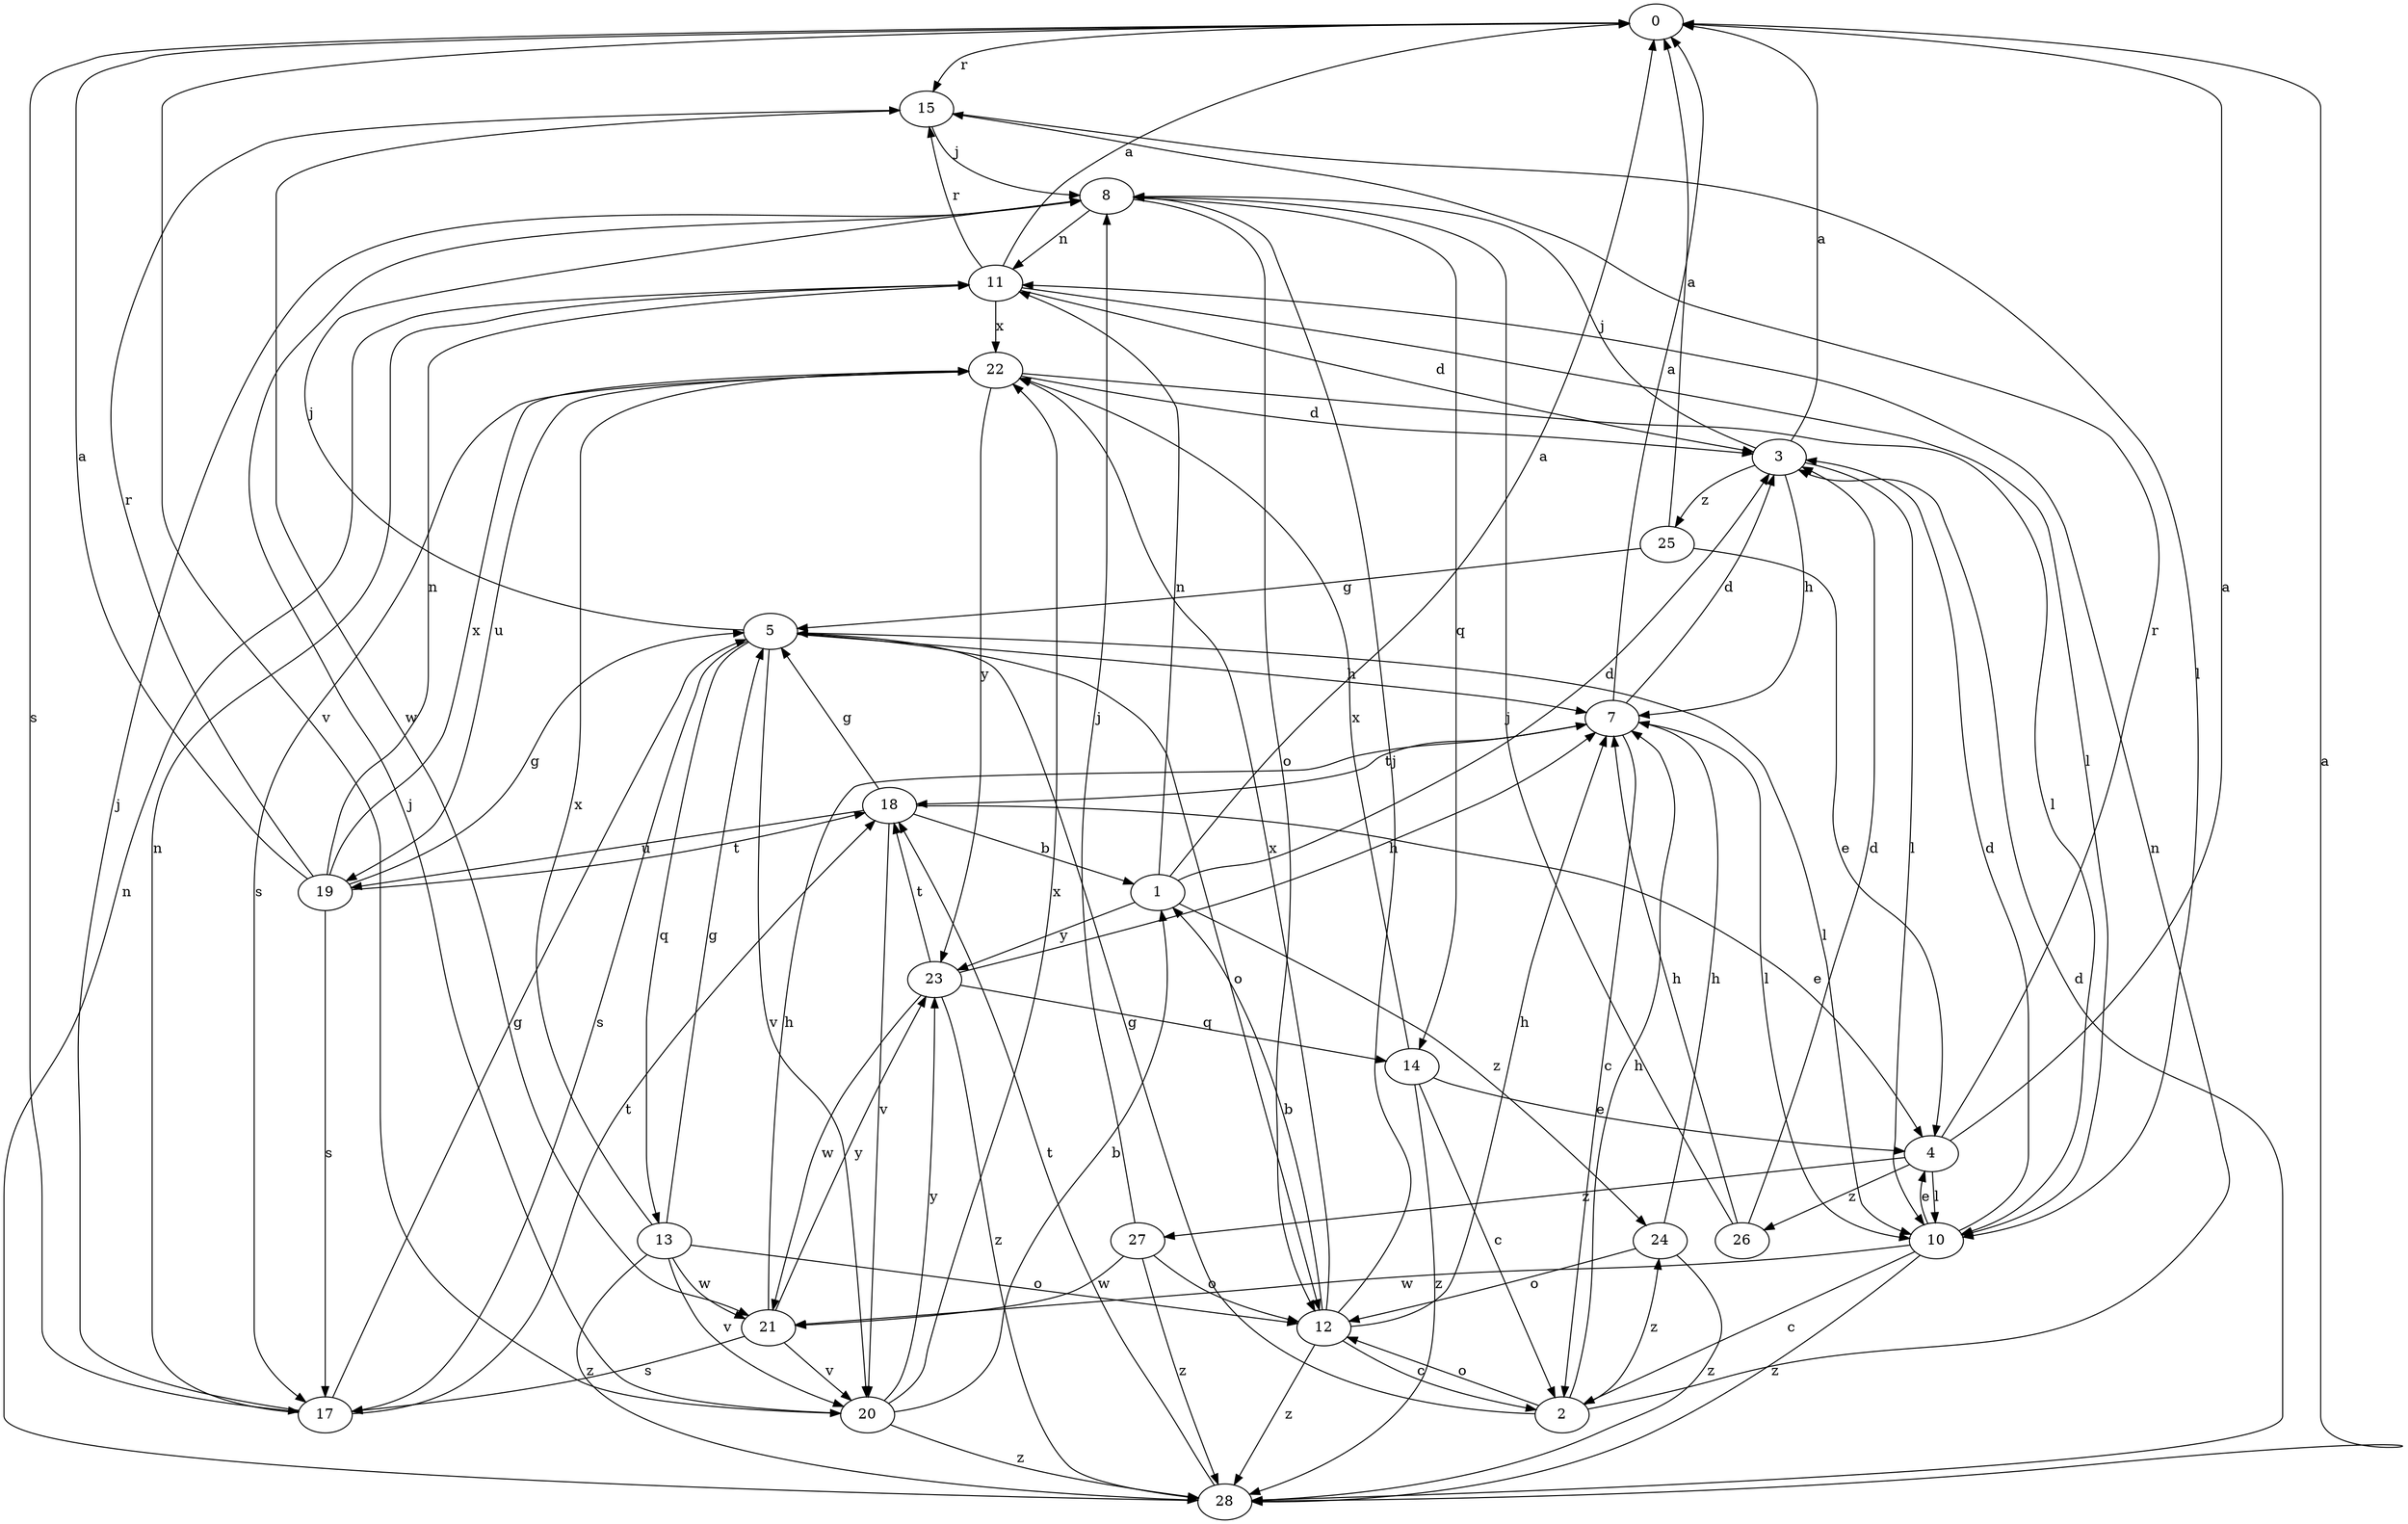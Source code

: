 strict digraph  {
0;
1;
2;
3;
4;
5;
7;
8;
10;
11;
12;
13;
14;
15;
17;
18;
19;
20;
21;
22;
23;
24;
25;
26;
27;
28;
0 -> 15  [label=r];
0 -> 17  [label=s];
0 -> 20  [label=v];
1 -> 0  [label=a];
1 -> 3  [label=d];
1 -> 11  [label=n];
1 -> 23  [label=y];
1 -> 24  [label=z];
2 -> 5  [label=g];
2 -> 7  [label=h];
2 -> 11  [label=n];
2 -> 12  [label=o];
2 -> 24  [label=z];
3 -> 0  [label=a];
3 -> 7  [label=h];
3 -> 8  [label=j];
3 -> 10  [label=l];
3 -> 25  [label=z];
4 -> 0  [label=a];
4 -> 10  [label=l];
4 -> 15  [label=r];
4 -> 26  [label=z];
4 -> 27  [label=z];
5 -> 7  [label=h];
5 -> 8  [label=j];
5 -> 10  [label=l];
5 -> 12  [label=o];
5 -> 13  [label=q];
5 -> 17  [label=s];
5 -> 20  [label=v];
7 -> 0  [label=a];
7 -> 2  [label=c];
7 -> 3  [label=d];
7 -> 10  [label=l];
7 -> 18  [label=t];
8 -> 11  [label=n];
8 -> 12  [label=o];
8 -> 14  [label=q];
10 -> 2  [label=c];
10 -> 3  [label=d];
10 -> 4  [label=e];
10 -> 21  [label=w];
10 -> 28  [label=z];
11 -> 0  [label=a];
11 -> 3  [label=d];
11 -> 10  [label=l];
11 -> 15  [label=r];
11 -> 22  [label=x];
12 -> 1  [label=b];
12 -> 2  [label=c];
12 -> 7  [label=h];
12 -> 8  [label=j];
12 -> 22  [label=x];
12 -> 28  [label=z];
13 -> 5  [label=g];
13 -> 12  [label=o];
13 -> 20  [label=v];
13 -> 21  [label=w];
13 -> 22  [label=x];
13 -> 28  [label=z];
14 -> 2  [label=c];
14 -> 4  [label=e];
14 -> 22  [label=x];
14 -> 28  [label=z];
15 -> 8  [label=j];
15 -> 10  [label=l];
15 -> 21  [label=w];
17 -> 5  [label=g];
17 -> 8  [label=j];
17 -> 11  [label=n];
17 -> 18  [label=t];
18 -> 1  [label=b];
18 -> 4  [label=e];
18 -> 5  [label=g];
18 -> 19  [label=u];
18 -> 20  [label=v];
19 -> 0  [label=a];
19 -> 5  [label=g];
19 -> 11  [label=n];
19 -> 15  [label=r];
19 -> 17  [label=s];
19 -> 18  [label=t];
19 -> 22  [label=x];
20 -> 1  [label=b];
20 -> 8  [label=j];
20 -> 22  [label=x];
20 -> 23  [label=y];
20 -> 28  [label=z];
21 -> 7  [label=h];
21 -> 17  [label=s];
21 -> 20  [label=v];
21 -> 23  [label=y];
22 -> 3  [label=d];
22 -> 10  [label=l];
22 -> 17  [label=s];
22 -> 19  [label=u];
22 -> 23  [label=y];
23 -> 7  [label=h];
23 -> 14  [label=q];
23 -> 18  [label=t];
23 -> 21  [label=w];
23 -> 28  [label=z];
24 -> 7  [label=h];
24 -> 12  [label=o];
24 -> 28  [label=z];
25 -> 0  [label=a];
25 -> 4  [label=e];
25 -> 5  [label=g];
26 -> 3  [label=d];
26 -> 7  [label=h];
26 -> 8  [label=j];
27 -> 8  [label=j];
27 -> 12  [label=o];
27 -> 21  [label=w];
27 -> 28  [label=z];
28 -> 0  [label=a];
28 -> 3  [label=d];
28 -> 11  [label=n];
28 -> 18  [label=t];
}
